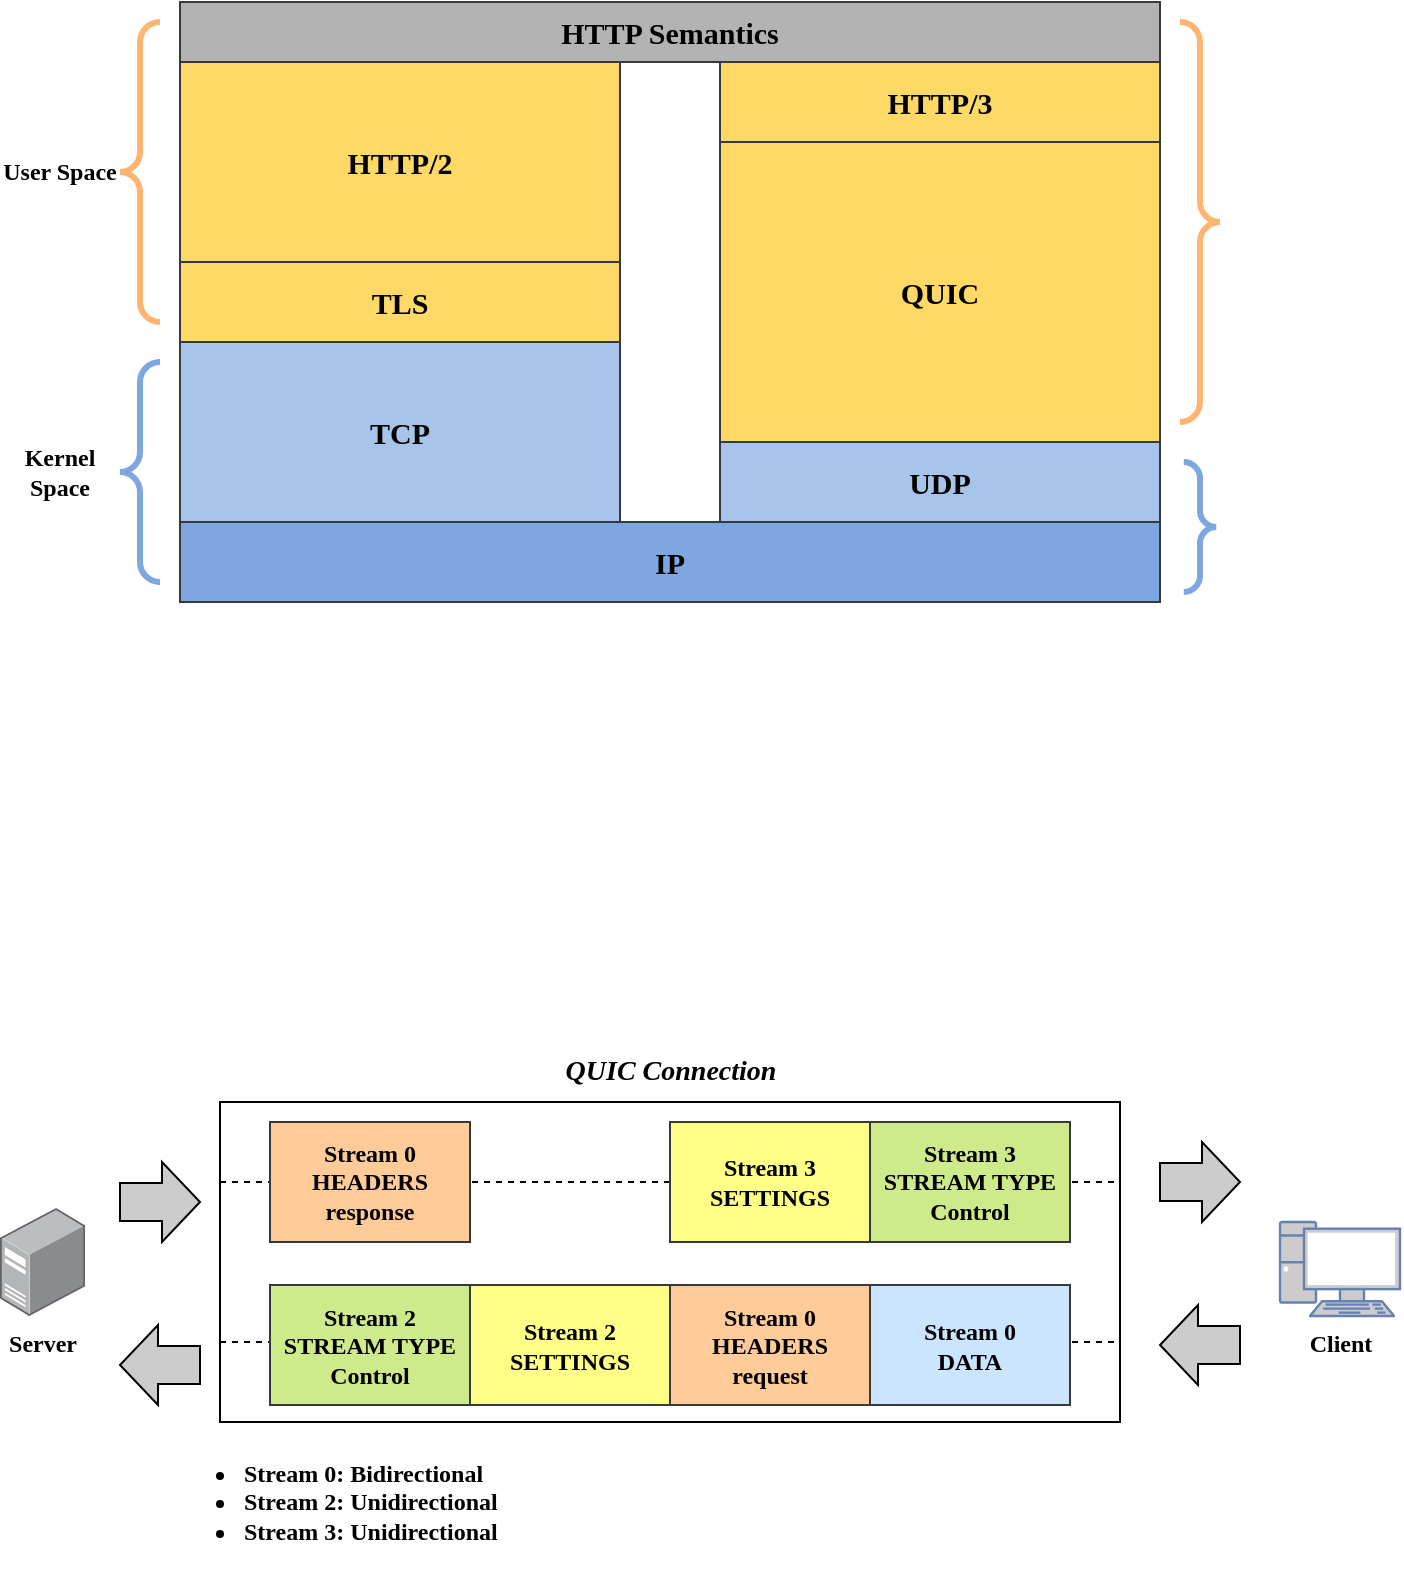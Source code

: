 <mxfile version="24.4.13" type="device">
  <diagram name="Page-1" id="bqEd1S5EGas5OLGocAUD">
    <mxGraphModel dx="882" dy="536" grid="1" gridSize="10" guides="1" tooltips="1" connect="1" arrows="1" fold="1" page="1" pageScale="1" pageWidth="827" pageHeight="1169" math="0" shadow="0">
      <root>
        <mxCell id="0" />
        <mxCell id="1" parent="0" />
        <mxCell id="kkAejEYrM0Y4LcDEzMJG-1" value="" style="rounded=0;whiteSpace=wrap;html=1;fontStyle=1;fontFamily=Lucida Console;" parent="1" vertex="1">
          <mxGeometry x="150" y="600" width="450" height="160" as="geometry" />
        </mxCell>
        <mxCell id="kkAejEYrM0Y4LcDEzMJG-2" value="Server" style="image;points=[];aspect=fixed;html=1;align=center;shadow=0;dashed=0;image=img/lib/allied_telesis/computer_and_terminals/Server_Desktop.svg;fontStyle=1;fontFamily=Lucida Console;" parent="1" vertex="1">
          <mxGeometry x="40" y="653" width="42.6" height="54" as="geometry" />
        </mxCell>
        <mxCell id="kkAejEYrM0Y4LcDEzMJG-3" value="Client" style="fontColor=#000000;verticalAlign=top;verticalLabelPosition=bottom;labelPosition=center;align=center;html=1;outlineConnect=0;fillColor=#CCCCCC;strokeColor=#6881B3;gradientColor=none;gradientDirection=north;strokeWidth=2;shape=mxgraph.networks.pc;fontStyle=1;fontFamily=Lucida Console;" parent="1" vertex="1">
          <mxGeometry x="680" y="660" width="60" height="47" as="geometry" />
        </mxCell>
        <mxCell id="kkAejEYrM0Y4LcDEzMJG-4" value="" style="shape=singleArrow;direction=west;whiteSpace=wrap;html=1;strokeColor=default;align=center;verticalAlign=middle;fontFamily=Lucida Console;fontSize=12;fontColor=default;fillColor=#CCCCCC;rotation=0;arrowWidth=0.475;arrowSize=0.475;fontStyle=1" parent="1" vertex="1">
          <mxGeometry x="620" y="701.5" width="40" height="40" as="geometry" />
        </mxCell>
        <mxCell id="kkAejEYrM0Y4LcDEzMJG-21" value="" style="shape=singleArrow;direction=west;whiteSpace=wrap;html=1;strokeColor=default;align=center;verticalAlign=middle;fontFamily=Lucida Console;fontSize=12;fontColor=default;fillColor=#CCCCCC;rotation=-180;arrowWidth=0.475;arrowSize=0.475;fontStyle=1" parent="1" vertex="1">
          <mxGeometry x="620" y="620" width="40" height="40" as="geometry" />
        </mxCell>
        <mxCell id="kkAejEYrM0Y4LcDEzMJG-24" style="edgeStyle=orthogonalEdgeStyle;rounded=0;orthogonalLoop=1;jettySize=auto;html=1;exitX=1;exitY=0.5;exitDx=0;exitDy=0;entryX=0;entryY=0.5;entryDx=0;entryDy=0;dashed=1;strokeColor=none;fontStyle=1;fontFamily=Lucida Console;" parent="1" source="kkAejEYrM0Y4LcDEzMJG-23" target="kkAejEYrM0Y4LcDEzMJG-22" edge="1">
          <mxGeometry relative="1" as="geometry" />
        </mxCell>
        <mxCell id="kkAejEYrM0Y4LcDEzMJG-27" value="" style="endArrow=none;dashed=1;html=1;rounded=0;exitX=0;exitY=0.25;exitDx=0;exitDy=0;entryX=1;entryY=0.25;entryDx=0;entryDy=0;fontStyle=1;fontFamily=Lucida Console;" parent="1" source="kkAejEYrM0Y4LcDEzMJG-1" target="kkAejEYrM0Y4LcDEzMJG-1" edge="1">
          <mxGeometry width="50" height="50" relative="1" as="geometry">
            <mxPoint x="160" y="590" as="sourcePoint" />
            <mxPoint x="210" y="540" as="targetPoint" />
          </mxGeometry>
        </mxCell>
        <mxCell id="kkAejEYrM0Y4LcDEzMJG-23" value="Stream 0&lt;br&gt;HEADERS&lt;br&gt;response" style="rounded=0;whiteSpace=wrap;html=1;strokeColor=#36393d;align=center;verticalAlign=middle;fontFamily=Lucida Console;fontSize=12;fillColor=#ffcc99;fontStyle=1" parent="1" vertex="1">
          <mxGeometry x="175" y="610" width="100" height="60" as="geometry" />
        </mxCell>
        <mxCell id="kkAejEYrM0Y4LcDEzMJG-20" value="Stream 3&lt;br&gt;STREAM TYPE&lt;br&gt;Control" style="rounded=0;whiteSpace=wrap;html=1;strokeColor=#36393d;align=center;verticalAlign=middle;fontFamily=Lucida Console;fontSize=12;fillColor=#cdeb8b;fontStyle=1" parent="1" vertex="1">
          <mxGeometry x="475" y="610" width="100" height="60" as="geometry" />
        </mxCell>
        <mxCell id="kkAejEYrM0Y4LcDEzMJG-22" value="Stream 3&lt;br&gt;SETTINGS" style="rounded=0;whiteSpace=wrap;html=1;strokeColor=#36393d;align=center;verticalAlign=middle;fontFamily=Lucida Console;fontSize=12;fillColor=#ffff88;fontStyle=1" parent="1" vertex="1">
          <mxGeometry x="375" y="610" width="100" height="60" as="geometry" />
        </mxCell>
        <mxCell id="kkAejEYrM0Y4LcDEzMJG-29" value="" style="group;fontStyle=1;fontFamily=Lucida Console;" parent="1" vertex="1" connectable="0">
          <mxGeometry x="150" y="691.5" width="450" height="60" as="geometry" />
        </mxCell>
        <mxCell id="kkAejEYrM0Y4LcDEzMJG-28" value="" style="endArrow=none;dashed=1;html=1;rounded=0;exitX=0;exitY=0.25;exitDx=0;exitDy=0;entryX=1;entryY=0.25;entryDx=0;entryDy=0;fontStyle=1;fontFamily=Lucida Console;" parent="kkAejEYrM0Y4LcDEzMJG-29" edge="1">
          <mxGeometry width="50" height="50" relative="1" as="geometry">
            <mxPoint y="28.5" as="sourcePoint" />
            <mxPoint x="450" y="28.5" as="targetPoint" />
          </mxGeometry>
        </mxCell>
        <mxCell id="kkAejEYrM0Y4LcDEzMJG-14" value="Stream 2&lt;br&gt;SETTINGS" style="rounded=0;whiteSpace=wrap;html=1;strokeColor=#36393d;align=center;verticalAlign=middle;fontFamily=Lucida Console;fontSize=12;fillColor=#ffff88;fontStyle=1" parent="kkAejEYrM0Y4LcDEzMJG-29" vertex="1">
          <mxGeometry x="125" width="100" height="60" as="geometry" />
        </mxCell>
        <mxCell id="kkAejEYrM0Y4LcDEzMJG-16" value="Stream 2&lt;br&gt;STREAM TYPE&lt;br&gt;Control" style="rounded=0;whiteSpace=wrap;html=1;strokeColor=#36393d;align=center;verticalAlign=middle;fontFamily=Lucida Console;fontSize=12;fillColor=#cdeb8b;fontStyle=1" parent="kkAejEYrM0Y4LcDEzMJG-29" vertex="1">
          <mxGeometry x="25" width="100" height="60" as="geometry" />
        </mxCell>
        <mxCell id="kkAejEYrM0Y4LcDEzMJG-18" value="Stream 0&lt;br&gt;HEADERS&lt;br&gt;request" style="rounded=0;whiteSpace=wrap;html=1;strokeColor=#36393d;align=center;verticalAlign=middle;fontFamily=Lucida Console;fontSize=12;fillColor=#ffcc99;fontStyle=1" parent="kkAejEYrM0Y4LcDEzMJG-29" vertex="1">
          <mxGeometry x="225" width="100" height="60" as="geometry" />
        </mxCell>
        <mxCell id="kkAejEYrM0Y4LcDEzMJG-19" value="Stream 0&lt;br&gt;DATA" style="rounded=0;whiteSpace=wrap;html=1;strokeColor=#36393d;align=center;verticalAlign=middle;fontFamily=Lucida Console;fontSize=12;fillColor=#cce5ff;fontStyle=1" parent="kkAejEYrM0Y4LcDEzMJG-29" vertex="1">
          <mxGeometry x="325" width="100" height="60" as="geometry" />
        </mxCell>
        <mxCell id="kkAejEYrM0Y4LcDEzMJG-30" value="" style="shape=singleArrow;direction=west;whiteSpace=wrap;html=1;strokeColor=default;align=center;verticalAlign=middle;fontFamily=Lucida Console;fontSize=12;fontColor=default;fillColor=#CCCCCC;rotation=0;arrowWidth=0.475;arrowSize=0.475;fontStyle=1" parent="1" vertex="1">
          <mxGeometry x="100" y="711.5" width="40" height="40" as="geometry" />
        </mxCell>
        <mxCell id="kkAejEYrM0Y4LcDEzMJG-32" value="" style="shape=singleArrow;direction=west;whiteSpace=wrap;html=1;strokeColor=default;align=center;verticalAlign=middle;fontFamily=Lucida Console;fontSize=12;fontColor=default;fillColor=#CCCCCC;rotation=-180;arrowWidth=0.475;arrowSize=0.475;fontStyle=1" parent="1" vertex="1">
          <mxGeometry x="100" y="630" width="40" height="40" as="geometry" />
        </mxCell>
        <mxCell id="kkAejEYrM0Y4LcDEzMJG-33" value="QUIC Connection" style="text;html=1;align=center;verticalAlign=middle;resizable=0;points=[];autosize=1;strokeColor=none;fillColor=none;fontStyle=3;fontSize=14;fontFamily=Lucida Console;" parent="1" vertex="1">
          <mxGeometry x="300" y="570" width="150" height="30" as="geometry" />
        </mxCell>
        <mxCell id="kkAejEYrM0Y4LcDEzMJG-34" value="&lt;ul&gt;&lt;li&gt;Stream 0: Bidirectional&lt;/li&gt;&lt;li&gt;Stream 2: Unidirectional&lt;/li&gt;&lt;li&gt;Stream 3: Unidirectional&lt;/li&gt;&lt;/ul&gt;" style="text;strokeColor=none;fillColor=none;html=1;whiteSpace=wrap;verticalAlign=middle;overflow=hidden;fontStyle=1;fontFamily=Lucida Console;" parent="1" vertex="1">
          <mxGeometry x="120" y="760" width="440" height="80" as="geometry" />
        </mxCell>
        <mxCell id="uqEt_D6EaQBOMMXJUgJU-1" value="IP" style="rounded=0;whiteSpace=wrap;html=1;fontStyle=1;fontSize=15;fontFamily=Lucida Console;glass=0;fillColor=#7EA6E0;strokeColor=#36393d;" vertex="1" parent="1">
          <mxGeometry x="130" y="310" width="490" height="40" as="geometry" />
        </mxCell>
        <mxCell id="uqEt_D6EaQBOMMXJUgJU-3" value="UDP" style="rounded=0;whiteSpace=wrap;html=1;fontStyle=1;fontSize=15;fontFamily=Lucida Console;glass=0;fillColor=#A9C4EB;strokeColor=#36393d;" vertex="1" parent="1">
          <mxGeometry x="400" y="270" width="220" height="40" as="geometry" />
        </mxCell>
        <mxCell id="uqEt_D6EaQBOMMXJUgJU-4" value="TCP" style="rounded=0;whiteSpace=wrap;html=1;fontStyle=1;fontSize=15;fontFamily=Lucida Console;glass=0;fillColor=#A9C4EB;strokeColor=#36393d;" vertex="1" parent="1">
          <mxGeometry x="130" y="220" width="220" height="90" as="geometry" />
        </mxCell>
        <mxCell id="uqEt_D6EaQBOMMXJUgJU-5" value="QUIC" style="rounded=0;whiteSpace=wrap;html=1;fontStyle=1;fontSize=15;fontFamily=Lucida Console;glass=0;fillColor=#FFD966;strokeColor=#36393d;" vertex="1" parent="1">
          <mxGeometry x="400" y="120" width="220" height="150" as="geometry" />
        </mxCell>
        <mxCell id="uqEt_D6EaQBOMMXJUgJU-6" value="TLS" style="rounded=0;whiteSpace=wrap;html=1;fontStyle=1;fontSize=15;fontFamily=Lucida Console;glass=0;fillColor=#FFD966;strokeColor=#36393d;" vertex="1" parent="1">
          <mxGeometry x="130" y="180" width="220" height="40" as="geometry" />
        </mxCell>
        <mxCell id="uqEt_D6EaQBOMMXJUgJU-7" value="HTTP/2" style="rounded=0;whiteSpace=wrap;html=1;fontStyle=1;fontSize=15;fontFamily=Lucida Console;glass=0;fillColor=#FFD966;strokeColor=#36393d;" vertex="1" parent="1">
          <mxGeometry x="130" y="80" width="220" height="100" as="geometry" />
        </mxCell>
        <mxCell id="uqEt_D6EaQBOMMXJUgJU-8" value="HTTP/3" style="rounded=0;whiteSpace=wrap;html=1;fontStyle=1;fontSize=15;fontFamily=Lucida Console;glass=0;fillColor=#FFD966;strokeColor=#36393d;" vertex="1" parent="1">
          <mxGeometry x="400" y="80" width="220" height="40" as="geometry" />
        </mxCell>
        <mxCell id="uqEt_D6EaQBOMMXJUgJU-9" value="HTTP Semantics" style="rounded=0;whiteSpace=wrap;html=1;fontStyle=1;fontSize=15;fontFamily=Lucida Console;glass=0;fillColor=#B3B3B3;strokeColor=#36393d;" vertex="1" parent="1">
          <mxGeometry x="130" y="50" width="490" height="30" as="geometry" />
        </mxCell>
        <mxCell id="uqEt_D6EaQBOMMXJUgJU-10" value="" style="labelPosition=right;align=left;strokeWidth=3;shape=mxgraph.mockup.markup.curlyBrace;html=1;shadow=0;dashed=0;strokeColor=#7EA6E0;direction=north;" vertex="1" parent="1">
          <mxGeometry x="100" y="230" width="20" height="110" as="geometry" />
        </mxCell>
        <mxCell id="uqEt_D6EaQBOMMXJUgJU-13" value="" style="labelPosition=right;align=left;strokeWidth=3;shape=mxgraph.mockup.markup.curlyBrace;html=1;shadow=0;dashed=0;strokeColor=#FFB570;direction=north;fillColor=#FFB570;" vertex="1" parent="1">
          <mxGeometry x="100" y="60" width="20" height="150" as="geometry" />
        </mxCell>
        <mxCell id="uqEt_D6EaQBOMMXJUgJU-14" value="Kernel Space" style="text;html=1;align=center;verticalAlign=middle;whiteSpace=wrap;rounded=0;fontStyle=1;fontFamily=Lucida Console;" vertex="1" parent="1">
          <mxGeometry x="40" y="270" width="60" height="30" as="geometry" />
        </mxCell>
        <mxCell id="uqEt_D6EaQBOMMXJUgJU-15" value="User Space" style="text;html=1;align=center;verticalAlign=middle;whiteSpace=wrap;rounded=0;fontStyle=1;fontFamily=Lucida Console;" vertex="1" parent="1">
          <mxGeometry x="40" y="120" width="60" height="30" as="geometry" />
        </mxCell>
        <mxCell id="uqEt_D6EaQBOMMXJUgJU-16" value="" style="labelPosition=right;align=left;strokeWidth=3;shape=mxgraph.mockup.markup.curlyBrace;html=1;shadow=0;dashed=0;strokeColor=#7EA6E0;direction=north;rotation=-180;" vertex="1" parent="1">
          <mxGeometry x="630" y="280" width="20" height="65" as="geometry" />
        </mxCell>
        <mxCell id="uqEt_D6EaQBOMMXJUgJU-17" value="" style="labelPosition=right;align=left;strokeWidth=3;shape=mxgraph.mockup.markup.curlyBrace;html=1;shadow=0;dashed=0;strokeColor=#FFB570;direction=north;fillColor=#FFB570;rotation=-180;" vertex="1" parent="1">
          <mxGeometry x="630" y="60" width="20" height="200" as="geometry" />
        </mxCell>
      </root>
    </mxGraphModel>
  </diagram>
</mxfile>
